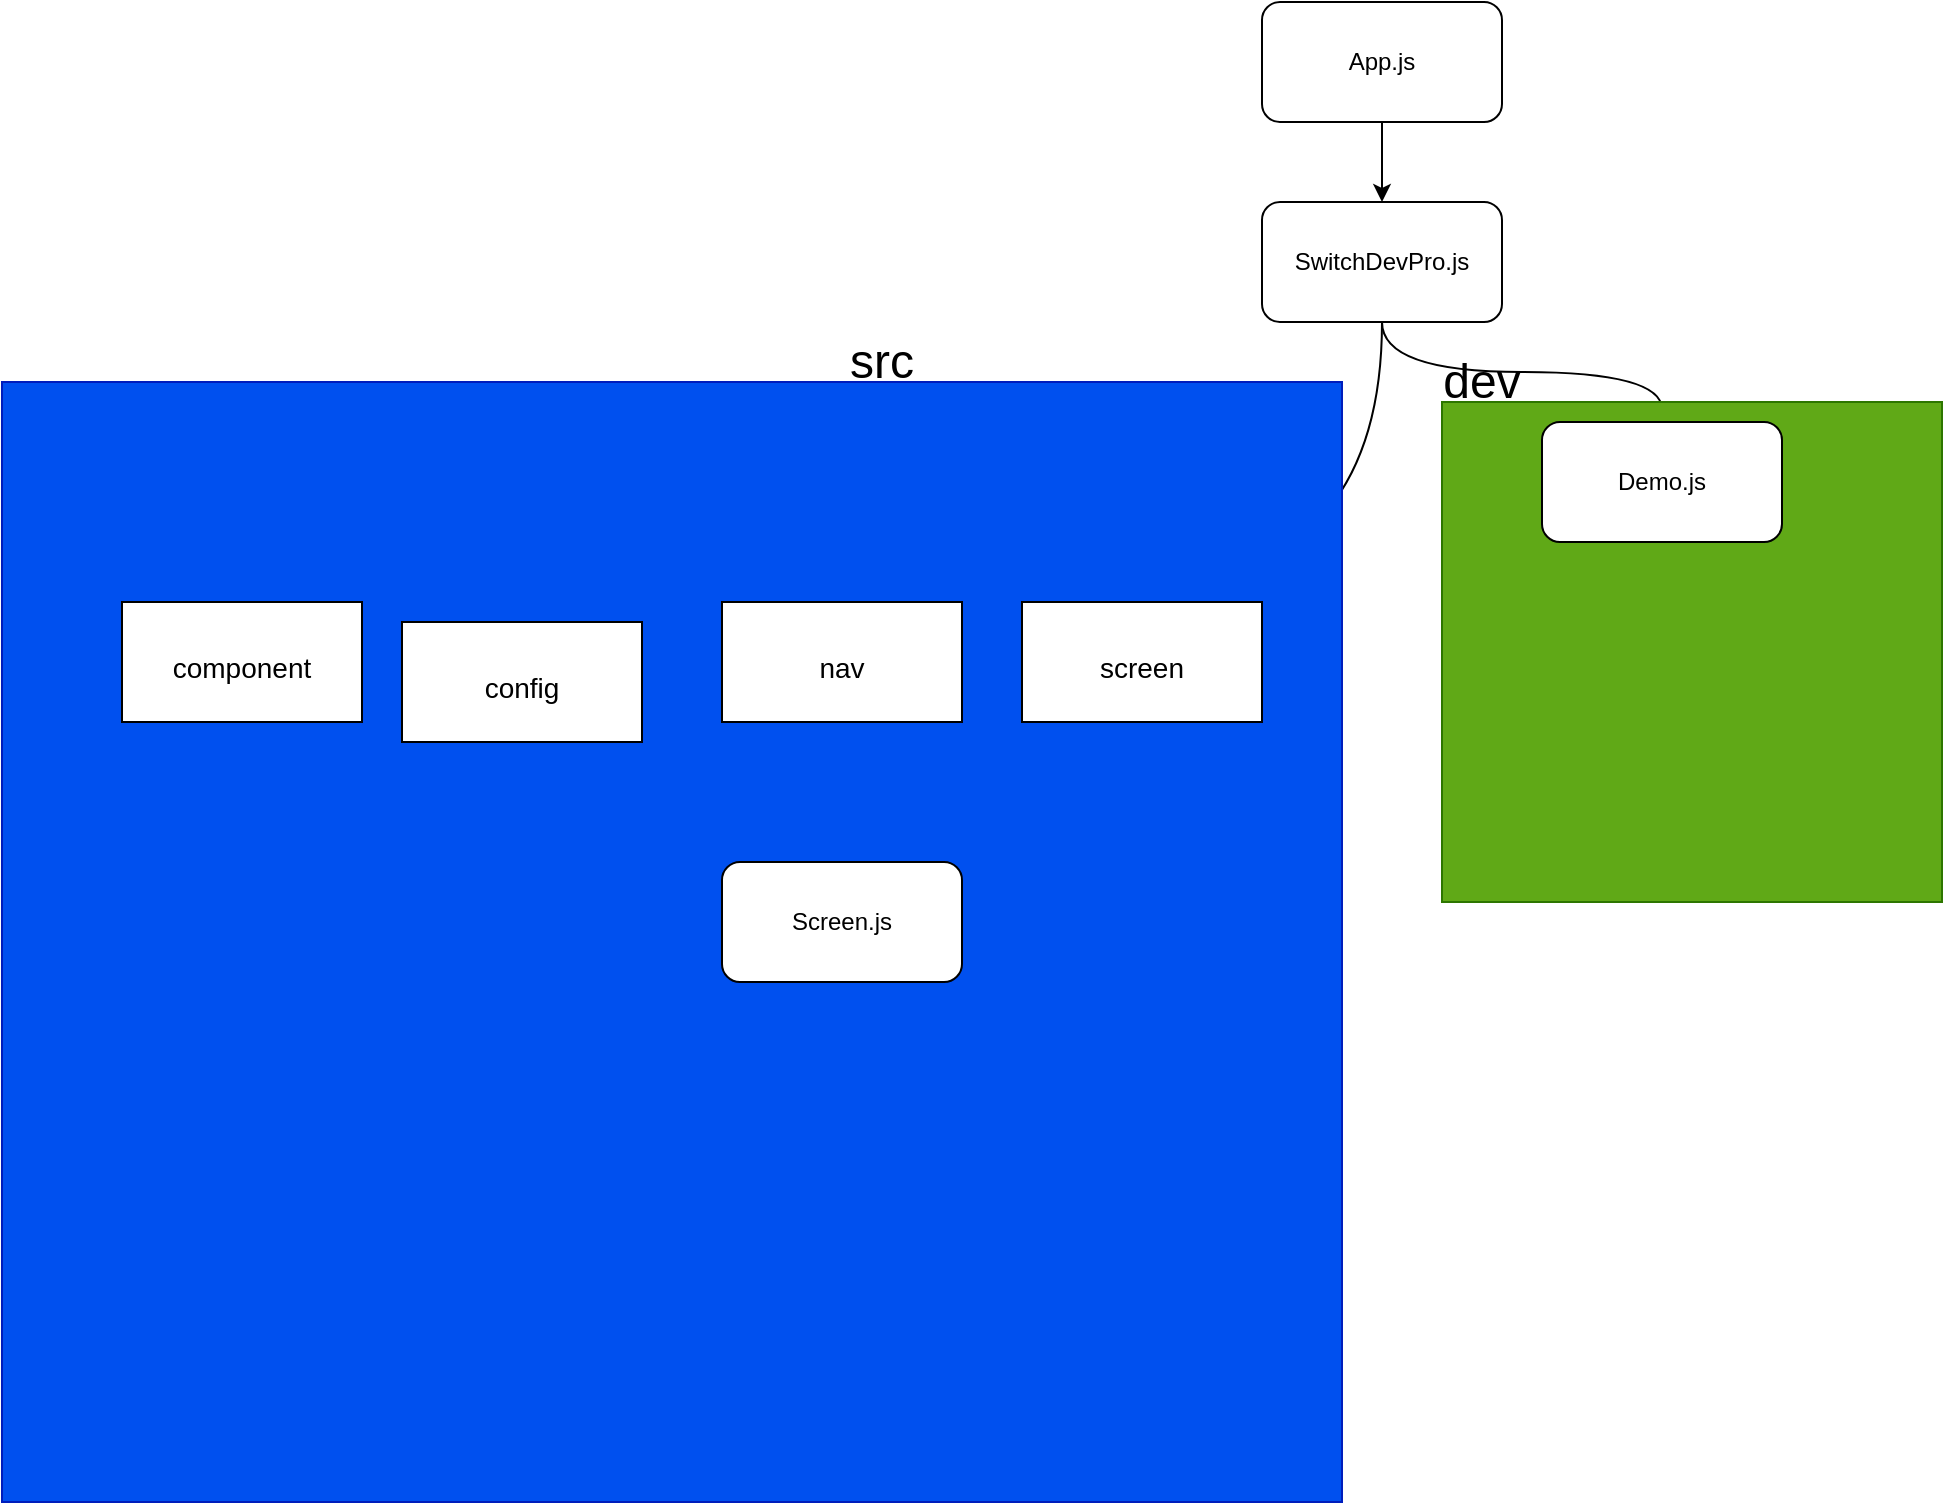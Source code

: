 <mxfile version="13.6.5">
    <diagram id="NDsipSOgRZcjs6LOSP4R" name="Page-1">
        <mxGraphModel dx="1070" dy="232" grid="1" gridSize="10" guides="1" tooltips="1" connect="1" arrows="1" fold="1" page="1" pageScale="1" pageWidth="827" pageHeight="1169" math="0" shadow="0">
            <root>
                <mxCell id="0"/>
                <mxCell id="1" parent="0"/>
                <mxCell id="4" style="edgeStyle=orthogonalEdgeStyle;rounded=0;orthogonalLoop=1;jettySize=auto;html=1;exitX=0.5;exitY=1;exitDx=0;exitDy=0;entryX=0.5;entryY=0;entryDx=0;entryDy=0;" edge="1" parent="1" source="2" target="3">
                    <mxGeometry relative="1" as="geometry"/>
                </mxCell>
                <mxCell id="2" value="App.js" style="rounded=1;whiteSpace=wrap;html=1;" vertex="1" parent="1">
                    <mxGeometry x="80" y="400" width="120" height="60" as="geometry"/>
                </mxCell>
                <mxCell id="6" style="edgeStyle=orthogonalEdgeStyle;rounded=0;orthogonalLoop=1;jettySize=auto;html=1;exitX=0.5;exitY=1;exitDx=0;exitDy=0;entryX=0.5;entryY=0;entryDx=0;entryDy=0;curved=1;" edge="1" parent="1" source="3" target="5">
                    <mxGeometry relative="1" as="geometry"/>
                </mxCell>
                <mxCell id="14" style="edgeStyle=orthogonalEdgeStyle;curved=1;rounded=0;orthogonalLoop=1;jettySize=auto;html=1;exitX=0.5;exitY=1;exitDx=0;exitDy=0;fontSize=24;" edge="1" parent="1" source="3" target="8">
                    <mxGeometry relative="1" as="geometry"/>
                </mxCell>
                <mxCell id="3" value="SwitchDevPro.js" style="rounded=1;whiteSpace=wrap;html=1;" vertex="1" parent="1">
                    <mxGeometry x="80" y="500" width="120" height="60" as="geometry"/>
                </mxCell>
                <mxCell id="15" value="" style="group" vertex="1" connectable="0" parent="1">
                    <mxGeometry x="170" y="580" width="250" height="270" as="geometry"/>
                </mxCell>
                <mxCell id="11" value="" style="rounded=0;whiteSpace=wrap;html=1;fillColor=#60a917;strokeColor=#2D7600;fontColor=#ffffff;" vertex="1" parent="15">
                    <mxGeometry y="20" width="250" height="250" as="geometry"/>
                </mxCell>
                <mxCell id="8" value="Demo.js" style="rounded=1;whiteSpace=wrap;html=1;" vertex="1" parent="15">
                    <mxGeometry x="50" y="30" width="120" height="60" as="geometry"/>
                </mxCell>
                <mxCell id="12" value="dev" style="text;html=1;strokeColor=none;fillColor=none;align=center;verticalAlign=middle;whiteSpace=wrap;rounded=0;fontSize=24;" vertex="1" parent="15">
                    <mxGeometry width="40" height="20" as="geometry"/>
                </mxCell>
                <mxCell id="18" value="" style="group" vertex="1" connectable="0" parent="1">
                    <mxGeometry x="-130" y="570" width="260" height="580" as="geometry"/>
                </mxCell>
                <mxCell id="16" value="" style="rounded=0;whiteSpace=wrap;html=1;fontSize=24;fillColor=#0050ef;strokeColor=#001DBC;fontColor=#ffffff;" vertex="1" parent="18">
                    <mxGeometry x="-420" y="20" width="670" height="560" as="geometry"/>
                </mxCell>
                <mxCell id="17" value="src" style="text;html=1;strokeColor=none;fillColor=none;align=center;verticalAlign=middle;whiteSpace=wrap;rounded=0;fontSize=24;" vertex="1" parent="18">
                    <mxGeometry width="40" height="20" as="geometry"/>
                </mxCell>
                <mxCell id="19" value="&lt;span style=&quot;font-size: 14px&quot;&gt;nav&lt;/span&gt;" style="rounded=0;whiteSpace=wrap;html=1;fontSize=24;" vertex="1" parent="18">
                    <mxGeometry x="-60" y="130" width="120" height="60" as="geometry"/>
                </mxCell>
                <mxCell id="22" value="&lt;font style=&quot;font-size: 14px&quot;&gt;screen&lt;/font&gt;" style="rounded=0;whiteSpace=wrap;html=1;fontSize=24;" vertex="1" parent="18">
                    <mxGeometry x="90" y="130" width="120" height="60" as="geometry"/>
                </mxCell>
                <mxCell id="21" value="&lt;font style=&quot;font-size: 14px&quot;&gt;component&lt;/font&gt;" style="rounded=0;whiteSpace=wrap;html=1;fontSize=24;" vertex="1" parent="18">
                    <mxGeometry x="-360" y="130" width="120" height="60" as="geometry"/>
                </mxCell>
                <mxCell id="20" value="&lt;font style=&quot;font-size: 14px&quot;&gt;config&lt;/font&gt;" style="rounded=0;whiteSpace=wrap;html=1;fontSize=24;" vertex="1" parent="1">
                    <mxGeometry x="-350" y="710" width="120" height="60" as="geometry"/>
                </mxCell>
                <mxCell id="5" value="Screen.js" style="rounded=1;whiteSpace=wrap;html=1;" vertex="1" parent="1">
                    <mxGeometry x="-190" y="830" width="120" height="60" as="geometry"/>
                </mxCell>
            </root>
        </mxGraphModel>
    </diagram>
</mxfile>